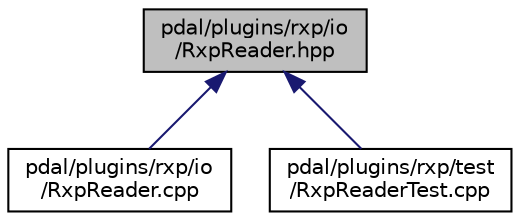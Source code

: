 digraph "pdal/plugins/rxp/io/RxpReader.hpp"
{
  edge [fontname="Helvetica",fontsize="10",labelfontname="Helvetica",labelfontsize="10"];
  node [fontname="Helvetica",fontsize="10",shape=record];
  Node1 [label="pdal/plugins/rxp/io\l/RxpReader.hpp",height=0.2,width=0.4,color="black", fillcolor="grey75", style="filled", fontcolor="black"];
  Node1 -> Node2 [dir="back",color="midnightblue",fontsize="10",style="solid",fontname="Helvetica"];
  Node2 [label="pdal/plugins/rxp/io\l/RxpReader.cpp",height=0.2,width=0.4,color="black", fillcolor="white", style="filled",URL="$RxpReader_8cpp.html"];
  Node1 -> Node3 [dir="back",color="midnightblue",fontsize="10",style="solid",fontname="Helvetica"];
  Node3 [label="pdal/plugins/rxp/test\l/RxpReaderTest.cpp",height=0.2,width=0.4,color="black", fillcolor="white", style="filled",URL="$RxpReaderTest_8cpp.html"];
}
